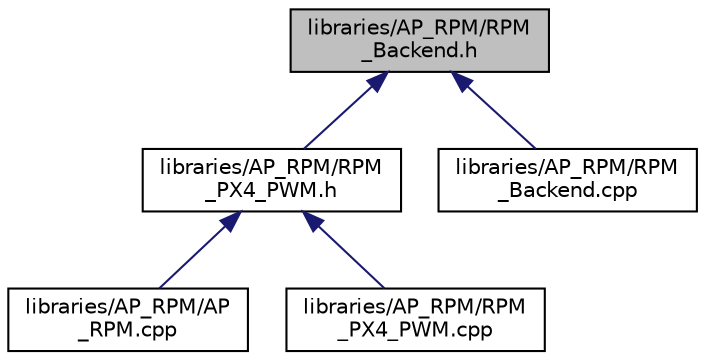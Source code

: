 digraph "libraries/AP_RPM/RPM_Backend.h"
{
 // INTERACTIVE_SVG=YES
  edge [fontname="Helvetica",fontsize="10",labelfontname="Helvetica",labelfontsize="10"];
  node [fontname="Helvetica",fontsize="10",shape=record];
  Node1 [label="libraries/AP_RPM/RPM\l_Backend.h",height=0.2,width=0.4,color="black", fillcolor="grey75", style="filled", fontcolor="black"];
  Node1 -> Node2 [dir="back",color="midnightblue",fontsize="10",style="solid",fontname="Helvetica"];
  Node2 [label="libraries/AP_RPM/RPM\l_PX4_PWM.h",height=0.2,width=0.4,color="black", fillcolor="white", style="filled",URL="$RPM__PX4__PWM_8h.html"];
  Node2 -> Node3 [dir="back",color="midnightblue",fontsize="10",style="solid",fontname="Helvetica"];
  Node3 [label="libraries/AP_RPM/AP\l_RPM.cpp",height=0.2,width=0.4,color="black", fillcolor="white", style="filled",URL="$AP__RPM_8cpp.html"];
  Node2 -> Node4 [dir="back",color="midnightblue",fontsize="10",style="solid",fontname="Helvetica"];
  Node4 [label="libraries/AP_RPM/RPM\l_PX4_PWM.cpp",height=0.2,width=0.4,color="black", fillcolor="white", style="filled",URL="$RPM__PX4__PWM_8cpp.html"];
  Node1 -> Node5 [dir="back",color="midnightblue",fontsize="10",style="solid",fontname="Helvetica"];
  Node5 [label="libraries/AP_RPM/RPM\l_Backend.cpp",height=0.2,width=0.4,color="black", fillcolor="white", style="filled",URL="$RPM__Backend_8cpp.html"];
}
